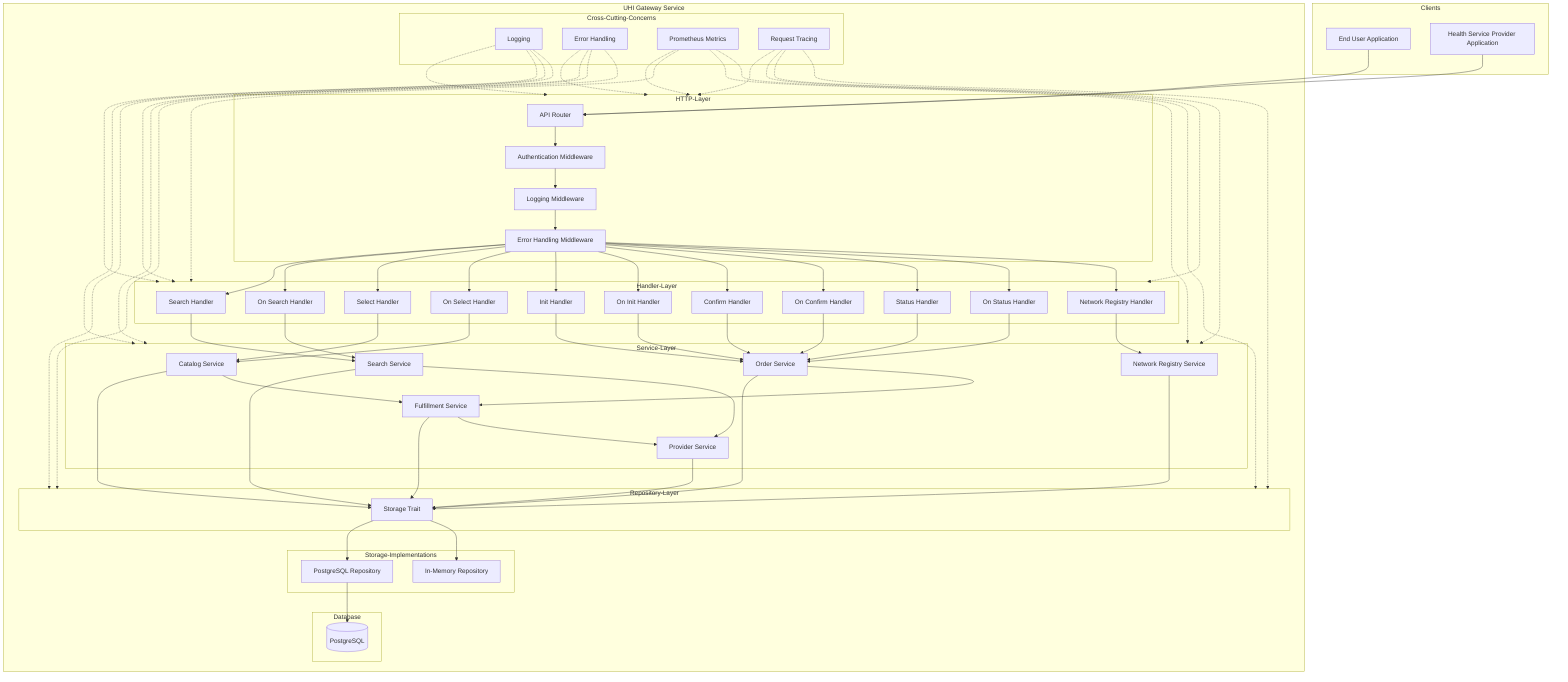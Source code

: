 flowchart TB
    subgraph Clients
        EUA[End User Application]
        HSPA[Health Service Provider Application]
    end
    subgraph "UHI Gateway Service"
        subgraph "HTTP-Layer"
            Router[API Router]
            AuthMiddleware[Authentication Middleware]
            LoggingMiddleware[Logging Middleware]
            ErrorMiddleware[Error Handling Middleware]
        end
        subgraph "Handler-Layer"
            SearchHandler[Search Handler]
            OnSearchHandler[On Search Handler]
            SelectHandler[Select Handler]
            OnSelectHandler[On Select Handler]
            InitHandler[Init Handler]
            OnInitHandler[On Init Handler]
            ConfirmHandler[Confirm Handler]
            OnConfirmHandler[On Confirm Handler]
            StatusHandler[Status Handler]
            OnStatusHandler[On Status Handler]
            NetworkRegistryHandler[Network Registry Handler]
        end
        subgraph "Service-Layer"
            SearchService[Search Service]
            CatalogService[Catalog Service]
            OrderService[Order Service]
            FulfillmentService[Fulfillment Service]
            ProviderService[Provider Service]
            NetworkRegistryService[Network Registry Service]
        end
        subgraph "Repository-Layer"
            StorageTrait[Storage Trait]
        end
        subgraph "Storage-Implementations"
            PostgresRepo[PostgreSQL Repository]
            InMemoryRepo[In-Memory Repository]
        end
        subgraph "Database"
            Postgres[(PostgreSQL)]
        end
        subgraph "Cross-Cutting-Concerns"
            Logging[Logging]
            ErrorHandling[Error Handling]
            Metrics[Prometheus Metrics]
            RequestTracing[Request Tracing]
        end
    end
    
    EUA --> Router
    HSPA --> Router
    
    Router --> AuthMiddleware --> LoggingMiddleware --> ErrorMiddleware
    ErrorMiddleware --> SearchHandler & OnSearchHandler & SelectHandler & OnSelectHandler & InitHandler & OnInitHandler & ConfirmHandler & OnConfirmHandler & StatusHandler & OnStatusHandler & NetworkRegistryHandler
    
    SearchHandler --> SearchService
    OnSearchHandler --> SearchService
    SelectHandler & OnSelectHandler --> CatalogService
    InitHandler & OnInitHandler --> OrderService
    ConfirmHandler & OnConfirmHandler --> OrderService
    StatusHandler & OnStatusHandler --> OrderService
    NetworkRegistryHandler --> NetworkRegistryService
    
    SearchService --> StorageTrait & ProviderService
    CatalogService --> StorageTrait & FulfillmentService
    OrderService --> StorageTrait & FulfillmentService
    FulfillmentService --> StorageTrait & ProviderService
    ProviderService --> StorageTrait
    NetworkRegistryService --> StorageTrait
    
    StorageTrait --> PostgresRepo & InMemoryRepo
    
    PostgresRepo --> Postgres
    
    Logging -.-> HTTP-Layer & Handler-Layer & Service-Layer & Repository-Layer
    ErrorHandling -.-> HTTP-Layer & Handler-Layer & Service-Layer & Repository-Layer
    Metrics -.-> HTTP-Layer & Handler-Layer & Service-Layer & Repository-Layer
    RequestTracing -.-> HTTP-Layer & Handler-Layer & Service-Layer & Repository-Layer